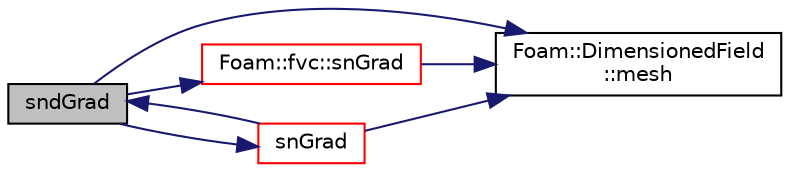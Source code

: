 digraph "sndGrad"
{
  bgcolor="transparent";
  edge [fontname="Helvetica",fontsize="10",labelfontname="Helvetica",labelfontsize="10"];
  node [fontname="Helvetica",fontsize="10",shape=record];
  rankdir="LR";
  Node1375 [label="sndGrad",height=0.2,width=0.4,color="black", fillcolor="grey75", style="filled", fontcolor="black"];
  Node1375 -> Node1376 [color="midnightblue",fontsize="10",style="solid",fontname="Helvetica"];
  Node1376 [label="Foam::DimensionedField\l::mesh",height=0.2,width=0.4,color="black",URL="$a27497.html#a8f1110830348a1448a14ab5e3cf47e3b",tooltip="Return mesh. "];
  Node1375 -> Node1377 [color="midnightblue",fontsize="10",style="solid",fontname="Helvetica"];
  Node1377 [label="Foam::fvc::snGrad",height=0.2,width=0.4,color="red",URL="$a21861.html#a15da734ee906cb52cf17937ab84c41a0"];
  Node1377 -> Node1376 [color="midnightblue",fontsize="10",style="solid",fontname="Helvetica"];
  Node1375 -> Node1428 [color="midnightblue",fontsize="10",style="solid",fontname="Helvetica"];
  Node1428 [label="snGrad",height=0.2,width=0.4,color="red",URL="$a23429.html#aaaa1dd14567f9116d35f40c25da74990",tooltip="Return the snGrad of the given cell field with the given deltaCoeffs. "];
  Node1428 -> Node1376 [color="midnightblue",fontsize="10",style="solid",fontname="Helvetica"];
  Node1428 -> Node1375 [color="midnightblue",fontsize="10",style="solid",fontname="Helvetica"];
}
